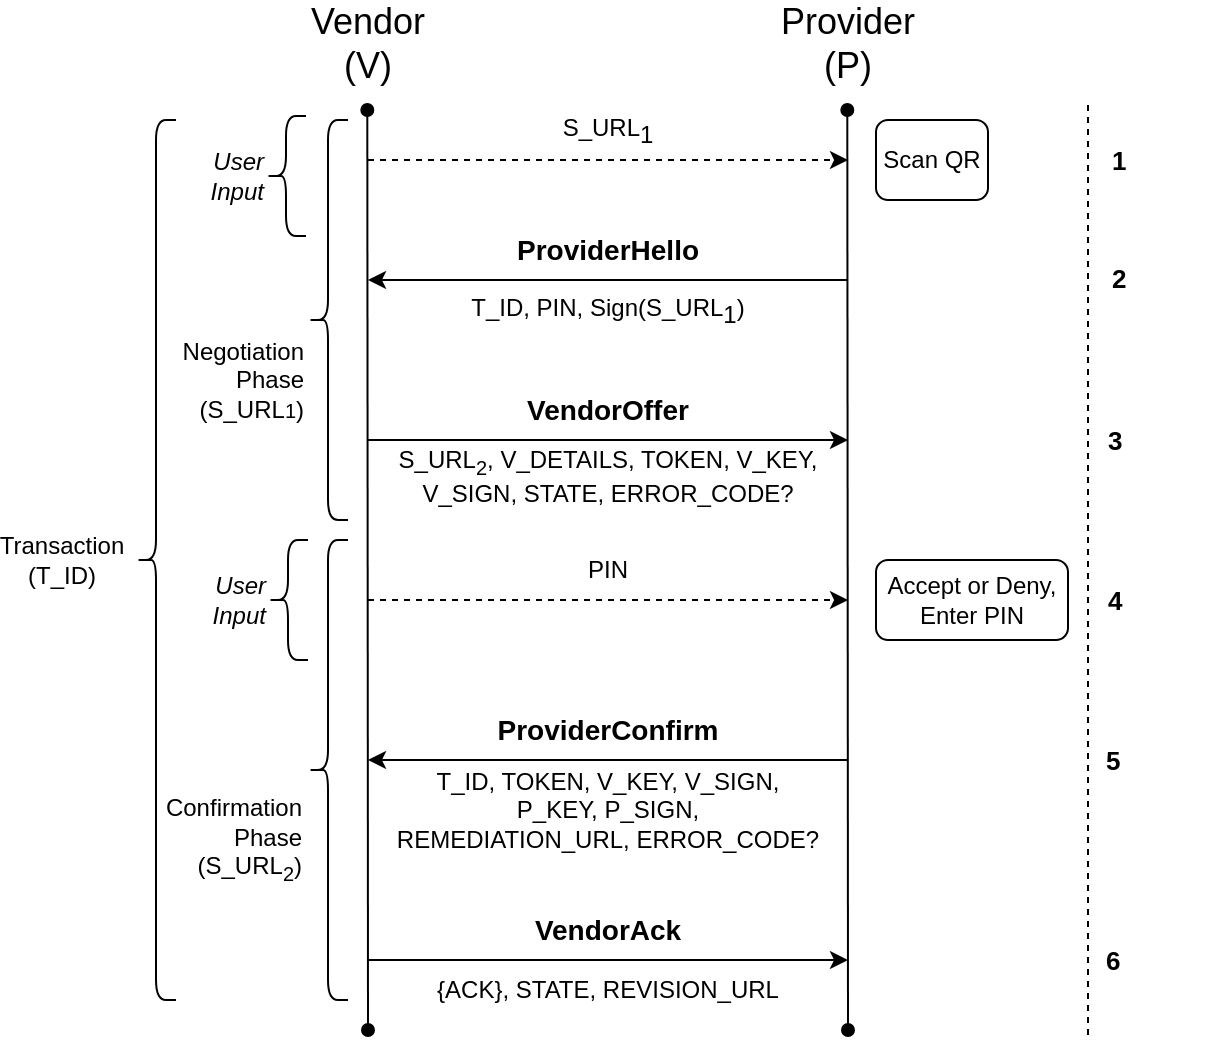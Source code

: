 <mxfile>
    <diagram id="8Rh75xTKgCq31xlRiyRK" name="transaction">
        <mxGraphModel dx="1474" dy="682" grid="1" gridSize="10" guides="1" tooltips="1" connect="1" arrows="1" fold="1" page="1" pageScale="1" pageWidth="827" pageHeight="1169" math="0" shadow="0">
            <root>
                <mxCell id="0"/>
                <mxCell id="1" parent="0"/>
                <mxCell id="4S6udo5-48mWSQfhHJvI-1" value="" style="endArrow=oval;html=1;rounded=0;startArrow=oval;startFill=1;endFill=1;" parent="1" edge="1">
                    <mxGeometry width="50" height="50" relative="1" as="geometry">
                        <mxPoint x="160" y="535" as="sourcePoint"/>
                        <mxPoint x="159.66" y="75" as="targetPoint"/>
                    </mxGeometry>
                </mxCell>
                <mxCell id="4S6udo5-48mWSQfhHJvI-2" value="" style="endArrow=oval;html=1;rounded=0;startArrow=oval;startFill=1;endFill=1;" parent="1" edge="1">
                    <mxGeometry width="50" height="50" relative="1" as="geometry">
                        <mxPoint x="400" y="535" as="sourcePoint"/>
                        <mxPoint x="399.66" y="75" as="targetPoint"/>
                    </mxGeometry>
                </mxCell>
                <mxCell id="4S6udo5-48mWSQfhHJvI-3" value="Vendor (V)" style="text;html=1;strokeColor=none;fillColor=none;align=center;verticalAlign=middle;whiteSpace=wrap;rounded=0;fontSize=18;" parent="1" vertex="1">
                    <mxGeometry x="130" y="27" width="60" height="30" as="geometry"/>
                </mxCell>
                <mxCell id="4S6udo5-48mWSQfhHJvI-4" value="Provider&lt;br&gt;(P)" style="text;html=1;strokeColor=none;fillColor=none;align=center;verticalAlign=middle;whiteSpace=wrap;rounded=0;fontSize=18;" parent="1" vertex="1">
                    <mxGeometry x="370" y="27" width="60" height="30" as="geometry"/>
                </mxCell>
                <mxCell id="4S6udo5-48mWSQfhHJvI-5" value="" style="endArrow=classic;html=1;rounded=0;fontSize=18;dashed=1;" parent="1" edge="1">
                    <mxGeometry width="50" height="50" relative="1" as="geometry">
                        <mxPoint x="160" y="100" as="sourcePoint"/>
                        <mxPoint x="400" y="100" as="targetPoint"/>
                    </mxGeometry>
                </mxCell>
                <mxCell id="4S6udo5-48mWSQfhHJvI-6" value="S_URL&lt;sub style=&quot;font-size: 12px;&quot;&gt;1&lt;/sub&gt;" style="text;html=1;strokeColor=none;fillColor=none;align=center;verticalAlign=middle;whiteSpace=wrap;rounded=0;fontSize=12;" parent="1" vertex="1">
                    <mxGeometry x="250" y="70" width="60" height="30" as="geometry"/>
                </mxCell>
                <mxCell id="4S6udo5-48mWSQfhHJvI-7" value="" style="endArrow=classic;html=1;rounded=0;fontSize=12;" parent="1" edge="1">
                    <mxGeometry width="50" height="50" relative="1" as="geometry">
                        <mxPoint x="400" y="160" as="sourcePoint"/>
                        <mxPoint x="160" y="160" as="targetPoint"/>
                    </mxGeometry>
                </mxCell>
                <mxCell id="4S6udo5-48mWSQfhHJvI-8" value="&lt;b&gt;&lt;font style=&quot;font-size: 14px;&quot;&gt;ProviderHello&lt;/font&gt;&lt;/b&gt;" style="text;html=1;strokeColor=none;fillColor=none;align=center;verticalAlign=middle;whiteSpace=wrap;rounded=0;fontSize=12;" parent="1" vertex="1">
                    <mxGeometry x="250" y="130" width="60" height="30" as="geometry"/>
                </mxCell>
                <mxCell id="4S6udo5-48mWSQfhHJvI-9" value="T_ID, PIN, Sign(S_URL&lt;sub style=&quot;font-size: 12px;&quot;&gt;1&lt;/sub&gt;)" style="text;html=1;strokeColor=none;fillColor=none;align=center;verticalAlign=middle;whiteSpace=wrap;rounded=0;fontSize=12;" parent="1" vertex="1">
                    <mxGeometry x="195" y="160" width="170" height="30" as="geometry"/>
                </mxCell>
                <mxCell id="4S6udo5-48mWSQfhHJvI-11" value="" style="endArrow=classic;html=1;rounded=0;fontSize=14;" parent="1" edge="1">
                    <mxGeometry width="50" height="50" relative="1" as="geometry">
                        <mxPoint x="160" y="240" as="sourcePoint"/>
                        <mxPoint x="400" y="240" as="targetPoint"/>
                    </mxGeometry>
                </mxCell>
                <mxCell id="4S6udo5-48mWSQfhHJvI-12" value="&lt;b&gt;&lt;font style=&quot;font-size: 14px;&quot;&gt;VendorOffer&lt;/font&gt;&lt;/b&gt;" style="text;html=1;strokeColor=none;fillColor=none;align=center;verticalAlign=middle;whiteSpace=wrap;rounded=0;fontSize=12;" parent="1" vertex="1">
                    <mxGeometry x="250" y="210" width="60" height="30" as="geometry"/>
                </mxCell>
                <mxCell id="4S6udo5-48mWSQfhHJvI-13" value="S_URL&lt;sub&gt;2&lt;/sub&gt;, V_DETAILS, TOKEN, V_KEY, V_SIGN, STATE, ERROR_CODE?" style="text;html=1;strokeColor=none;fillColor=none;align=center;verticalAlign=middle;whiteSpace=wrap;rounded=0;fontSize=12;" parent="1" vertex="1">
                    <mxGeometry x="170" y="243" width="220" height="30" as="geometry"/>
                </mxCell>
                <mxCell id="4S6udo5-48mWSQfhHJvI-15" value="" style="endArrow=classic;html=1;rounded=0;fontSize=14;" parent="1" edge="1">
                    <mxGeometry width="50" height="50" relative="1" as="geometry">
                        <mxPoint x="400" y="400" as="sourcePoint"/>
                        <mxPoint x="160" y="400" as="targetPoint"/>
                    </mxGeometry>
                </mxCell>
                <mxCell id="4S6udo5-48mWSQfhHJvI-16" value="" style="endArrow=classic;html=1;rounded=0;fontSize=18;dashed=1;" parent="1" edge="1">
                    <mxGeometry width="50" height="50" relative="1" as="geometry">
                        <mxPoint x="160" y="320" as="sourcePoint"/>
                        <mxPoint x="400.0" y="320" as="targetPoint"/>
                    </mxGeometry>
                </mxCell>
                <mxCell id="4S6udo5-48mWSQfhHJvI-17" value="PIN" style="text;html=1;strokeColor=none;fillColor=none;align=center;verticalAlign=middle;whiteSpace=wrap;rounded=0;fontSize=12;" parent="1" vertex="1">
                    <mxGeometry x="250" y="290" width="60" height="30" as="geometry"/>
                </mxCell>
                <mxCell id="4S6udo5-48mWSQfhHJvI-18" value="Scan QR" style="rounded=1;whiteSpace=wrap;html=1;fontSize=12;" parent="1" vertex="1">
                    <mxGeometry x="414" y="80" width="56" height="40" as="geometry"/>
                </mxCell>
                <mxCell id="4S6udo5-48mWSQfhHJvI-19" value="Accept or Deny,&lt;br&gt;Enter PIN" style="rounded=1;whiteSpace=wrap;html=1;fontSize=12;" parent="1" vertex="1">
                    <mxGeometry x="414" y="300" width="96" height="40" as="geometry"/>
                </mxCell>
                <mxCell id="4S6udo5-48mWSQfhHJvI-21" value="&lt;b&gt;&lt;font style=&quot;font-size: 14px;&quot;&gt;ProviderConfirm&lt;/font&gt;&lt;/b&gt;" style="text;html=1;strokeColor=none;fillColor=none;align=center;verticalAlign=middle;whiteSpace=wrap;rounded=0;fontSize=12;" parent="1" vertex="1">
                    <mxGeometry x="250" y="370" width="60" height="30" as="geometry"/>
                </mxCell>
                <mxCell id="4S6udo5-48mWSQfhHJvI-22" value="T_ID, TOKEN, V_KEY, V_SIGN, P_KEY, P_SIGN, REMEDIATION_URL,&amp;nbsp;ERROR_CODE?" style="text;html=1;strokeColor=none;fillColor=none;align=center;verticalAlign=middle;whiteSpace=wrap;rounded=0;fontSize=12;" parent="1" vertex="1">
                    <mxGeometry x="180" y="410" width="200" height="30" as="geometry"/>
                </mxCell>
                <mxCell id="4S6udo5-48mWSQfhHJvI-23" value="" style="endArrow=classic;html=1;rounded=0;fontSize=14;" parent="1" edge="1">
                    <mxGeometry width="50" height="50" relative="1" as="geometry">
                        <mxPoint x="160" y="500" as="sourcePoint"/>
                        <mxPoint x="400" y="500" as="targetPoint"/>
                    </mxGeometry>
                </mxCell>
                <mxCell id="4S6udo5-48mWSQfhHJvI-25" value="&lt;b&gt;&lt;font style=&quot;font-size: 14px;&quot;&gt;VendorAck&lt;/font&gt;&lt;/b&gt;" style="text;html=1;strokeColor=none;fillColor=none;align=center;verticalAlign=middle;whiteSpace=wrap;rounded=0;fontSize=12;" parent="1" vertex="1">
                    <mxGeometry x="250" y="470" width="60" height="30" as="geometry"/>
                </mxCell>
                <mxCell id="4S6udo5-48mWSQfhHJvI-26" value="{ACK}, STATE, REVISION_URL" style="text;html=1;strokeColor=none;fillColor=none;align=center;verticalAlign=middle;whiteSpace=wrap;rounded=0;fontSize=12;" parent="1" vertex="1">
                    <mxGeometry x="170" y="500" width="220" height="30" as="geometry"/>
                </mxCell>
                <mxCell id="4S6udo5-48mWSQfhHJvI-27" value="" style="shape=curlyBracket;whiteSpace=wrap;html=1;rounded=1;fontSize=12;" parent="1" vertex="1">
                    <mxGeometry x="130" y="80" width="20" height="200" as="geometry"/>
                </mxCell>
                <mxCell id="4S6udo5-48mWSQfhHJvI-29" value="Negotiation&lt;br&gt;Phase&lt;br&gt;(S_URL&lt;span style=&quot;font-size: 10px;&quot;&gt;1&lt;/span&gt;)" style="text;html=1;strokeColor=none;fillColor=none;align=right;verticalAlign=middle;whiteSpace=wrap;rounded=0;fontSize=12;" parent="1" vertex="1">
                    <mxGeometry x="70" y="195" width="60" height="30" as="geometry"/>
                </mxCell>
                <mxCell id="4S6udo5-48mWSQfhHJvI-30" value="" style="shape=curlyBracket;whiteSpace=wrap;html=1;rounded=1;fontSize=12;" parent="1" vertex="1">
                    <mxGeometry x="130" y="290" width="20" height="230" as="geometry"/>
                </mxCell>
                <mxCell id="4S6udo5-48mWSQfhHJvI-31" value="Confirmation&lt;br&gt;Phase&lt;br&gt;(S_URL&lt;sub&gt;2&lt;/sub&gt;)" style="text;html=1;strokeColor=none;fillColor=none;align=right;verticalAlign=middle;whiteSpace=wrap;rounded=0;fontSize=12;" parent="1" vertex="1">
                    <mxGeometry x="69" y="425" width="60" height="30" as="geometry"/>
                </mxCell>
                <mxCell id="4S6udo5-48mWSQfhHJvI-32" value="" style="shape=curlyBracket;whiteSpace=wrap;html=1;rounded=1;fontSize=12;" parent="1" vertex="1">
                    <mxGeometry x="44" y="80" width="20" height="440" as="geometry"/>
                </mxCell>
                <mxCell id="4S6udo5-48mWSQfhHJvI-33" value="Transaction&lt;br&gt;(T_ID)" style="text;html=1;strokeColor=none;fillColor=none;align=center;verticalAlign=middle;whiteSpace=wrap;rounded=0;fontSize=12;" parent="1" vertex="1">
                    <mxGeometry x="-23" y="285" width="60" height="30" as="geometry"/>
                </mxCell>
                <mxCell id="2" value="" style="shape=curlyBracket;whiteSpace=wrap;html=1;rounded=1;fontSize=12;" parent="1" vertex="1">
                    <mxGeometry x="109" y="78" width="20" height="60" as="geometry"/>
                </mxCell>
                <mxCell id="3" value="User&lt;br&gt;Input" style="text;html=1;strokeColor=none;fillColor=none;align=right;verticalAlign=middle;whiteSpace=wrap;rounded=0;fontSize=12;fontStyle=2" parent="1" vertex="1">
                    <mxGeometry x="50" y="93" width="60" height="30" as="geometry"/>
                </mxCell>
                <mxCell id="4" value="" style="shape=curlyBracket;whiteSpace=wrap;html=1;rounded=1;fontSize=12;" parent="1" vertex="1">
                    <mxGeometry x="110" y="290" width="20" height="60" as="geometry"/>
                </mxCell>
                <mxCell id="5" value="User&lt;br&gt;Input" style="text;html=1;strokeColor=none;fillColor=none;align=right;verticalAlign=middle;whiteSpace=wrap;rounded=0;fontSize=12;fontStyle=2" parent="1" vertex="1">
                    <mxGeometry x="51" y="305" width="60" height="30" as="geometry"/>
                </mxCell>
                <mxCell id="6" value="&lt;b style=&quot;font-size: 13px;&quot;&gt;1&lt;/b&gt;" style="text;html=1;strokeColor=none;fillColor=none;align=left;verticalAlign=middle;whiteSpace=wrap;rounded=0;fontSize=13;" parent="1" vertex="1">
                    <mxGeometry x="530" y="85" width="50" height="30" as="geometry"/>
                </mxCell>
                <mxCell id="8" value="" style="endArrow=none;dashed=1;html=1;" parent="1" edge="1">
                    <mxGeometry width="50" height="50" relative="1" as="geometry">
                        <mxPoint x="520" y="537.5" as="sourcePoint"/>
                        <mxPoint x="520" y="72.5" as="targetPoint"/>
                    </mxGeometry>
                </mxCell>
                <mxCell id="9" value="&lt;b style=&quot;font-size: 13px;&quot;&gt;2&lt;/b&gt;" style="text;html=1;strokeColor=none;fillColor=none;align=left;verticalAlign=middle;whiteSpace=wrap;rounded=0;fontSize=13;" parent="1" vertex="1">
                    <mxGeometry x="530" y="144" width="50" height="30" as="geometry"/>
                </mxCell>
                <mxCell id="10" value="&lt;b style=&quot;font-size: 13px;&quot;&gt;3&lt;/b&gt;" style="text;html=1;strokeColor=none;fillColor=none;align=left;verticalAlign=middle;whiteSpace=wrap;rounded=0;fontSize=13;" parent="1" vertex="1">
                    <mxGeometry x="528" y="225" width="50" height="30" as="geometry"/>
                </mxCell>
                <mxCell id="11" value="&lt;b style=&quot;font-size: 13px;&quot;&gt;4&lt;/b&gt;" style="text;html=1;strokeColor=none;fillColor=none;align=left;verticalAlign=middle;whiteSpace=wrap;rounded=0;fontSize=13;" parent="1" vertex="1">
                    <mxGeometry x="528" y="305" width="50" height="30" as="geometry"/>
                </mxCell>
                <mxCell id="12" value="&lt;b style=&quot;font-size: 13px;&quot;&gt;5&lt;/b&gt;" style="text;html=1;strokeColor=none;fillColor=none;align=left;verticalAlign=middle;whiteSpace=wrap;rounded=0;fontSize=13;" parent="1" vertex="1">
                    <mxGeometry x="527" y="385" width="50" height="30" as="geometry"/>
                </mxCell>
                <mxCell id="13" value="&lt;b style=&quot;font-size: 13px;&quot;&gt;6&lt;/b&gt;" style="text;html=1;strokeColor=none;fillColor=none;align=left;verticalAlign=middle;whiteSpace=wrap;rounded=0;fontSize=13;" parent="1" vertex="1">
                    <mxGeometry x="527" y="485" width="50" height="30" as="geometry"/>
                </mxCell>
            </root>
        </mxGraphModel>
    </diagram>
    <diagram id="n3SqDo1spduCsQsH3ub5" name="vendor-remediation">
        <mxGraphModel dx="1409" dy="682" grid="1" gridSize="10" guides="1" tooltips="1" connect="1" arrows="1" fold="1" page="1" pageScale="1" pageWidth="827" pageHeight="1169" math="0" shadow="0">
            <root>
                <mxCell id="0"/>
                <mxCell id="1" parent="0"/>
                <mxCell id="GJk157rwJC61G22ALcTW-1" value="" style="endArrow=oval;html=1;rounded=0;startArrow=oval;startFill=1;endFill=1;" parent="1" edge="1">
                    <mxGeometry width="50" height="50" relative="1" as="geometry">
                        <mxPoint x="110" y="280" as="sourcePoint"/>
                        <mxPoint x="109.66" y="105" as="targetPoint"/>
                    </mxGeometry>
                </mxCell>
                <mxCell id="GJk157rwJC61G22ALcTW-2" value="" style="endArrow=oval;html=1;rounded=0;startArrow=oval;startFill=1;endFill=1;" parent="1" edge="1">
                    <mxGeometry width="50" height="50" relative="1" as="geometry">
                        <mxPoint x="350" y="280" as="sourcePoint"/>
                        <mxPoint x="349.66" y="105" as="targetPoint"/>
                    </mxGeometry>
                </mxCell>
                <mxCell id="GJk157rwJC61G22ALcTW-3" value="V" style="text;html=1;strokeColor=none;fillColor=none;align=center;verticalAlign=middle;whiteSpace=wrap;rounded=0;fontSize=18;" parent="1" vertex="1">
                    <mxGeometry x="80" y="70" width="60" height="30" as="geometry"/>
                </mxCell>
                <mxCell id="GJk157rwJC61G22ALcTW-4" value="P" style="text;html=1;strokeColor=none;fillColor=none;align=center;verticalAlign=middle;whiteSpace=wrap;rounded=0;fontSize=18;" parent="1" vertex="1">
                    <mxGeometry x="320" y="70" width="60" height="30" as="geometry"/>
                </mxCell>
                <mxCell id="GJk157rwJC61G22ALcTW-5" value="" style="endArrow=classic;html=1;rounded=0;fontSize=12;" parent="1" edge="1">
                    <mxGeometry width="50" height="50" relative="1" as="geometry">
                        <mxPoint x="110" y="140" as="sourcePoint"/>
                        <mxPoint x="350" y="140" as="targetPoint"/>
                    </mxGeometry>
                </mxCell>
                <mxCell id="GJk157rwJC61G22ALcTW-6" value="&lt;b&gt;&lt;font style=&quot;font-size: 14px;&quot;&gt;VendorRemediation&lt;br&gt;&lt;/font&gt;&lt;/b&gt;" style="text;html=1;strokeColor=none;fillColor=none;align=center;verticalAlign=middle;whiteSpace=wrap;rounded=0;fontSize=12;" parent="1" vertex="1">
                    <mxGeometry x="155" y="110" width="140" height="30" as="geometry"/>
                </mxCell>
                <mxCell id="GJk157rwJC61G22ALcTW-7" value="T_ID, V_CHALL, Sign(REMEDIATION_URL), CHANGE_VERB, [Enc(TOKEN)]" style="text;html=1;strokeColor=none;fillColor=none;align=center;verticalAlign=middle;whiteSpace=wrap;rounded=0;fontSize=12;" parent="1" vertex="1">
                    <mxGeometry x="120" y="140" width="210" height="50" as="geometry"/>
                </mxCell>
                <mxCell id="GJk157rwJC61G22ALcTW-14" value="" style="endArrow=classic;html=1;rounded=0;fontSize=12;" parent="1" edge="1">
                    <mxGeometry width="50" height="50" relative="1" as="geometry">
                        <mxPoint x="349" y="230" as="sourcePoint"/>
                        <mxPoint x="109" y="230" as="targetPoint"/>
                    </mxGeometry>
                </mxCell>
                <mxCell id="GJk157rwJC61G22ALcTW-15" value="&lt;b&gt;&lt;font style=&quot;font-size: 14px;&quot;&gt;ProviderAck&lt;br&gt;&lt;/font&gt;&lt;/b&gt;" style="text;html=1;strokeColor=none;fillColor=none;align=center;verticalAlign=middle;whiteSpace=wrap;rounded=0;fontSize=12;" parent="1" vertex="1">
                    <mxGeometry x="195" y="200" width="60" height="30" as="geometry"/>
                </mxCell>
                <mxCell id="GJk157rwJC61G22ALcTW-16" value="{ACK}, Sign(V_CHALL), [Sign(TOKEN)]" style="text;html=1;strokeColor=none;fillColor=none;align=center;verticalAlign=middle;whiteSpace=wrap;rounded=0;fontSize=12;" parent="1" vertex="1">
                    <mxGeometry x="135" y="230" width="190" height="30" as="geometry"/>
                </mxCell>
                <mxCell id="GJk157rwJC61G22ALcTW-17" value="" style="shape=curlyBracket;whiteSpace=wrap;html=1;rounded=1;flipH=0;fontSize=12;" parent="1" vertex="1">
                    <mxGeometry x="80" y="130" width="20" height="115" as="geometry"/>
                </mxCell>
                <mxCell id="GJk157rwJC61G22ALcTW-18" value="Token Remediation Phase&lt;br&gt;(REMEDIATION_URL)" style="text;html=1;strokeColor=none;fillColor=none;align=right;verticalAlign=middle;whiteSpace=wrap;rounded=0;fontSize=12;" parent="1" vertex="1">
                    <mxGeometry x="-50" y="165.5" width="130" height="42.5" as="geometry"/>
                </mxCell>
                <mxCell id="bCpwoRrvONR22wdCn11X-1" value="&lt;b style=&quot;font-size: 13px;&quot;&gt;1&lt;/b&gt;" style="text;html=1;strokeColor=none;fillColor=none;align=left;verticalAlign=middle;whiteSpace=wrap;rounded=0;fontSize=13;" vertex="1" parent="1">
                    <mxGeometry x="389" y="125" width="50" height="30" as="geometry"/>
                </mxCell>
                <mxCell id="bCpwoRrvONR22wdCn11X-2" value="" style="endArrow=none;dashed=1;html=1;" edge="1" parent="1">
                    <mxGeometry width="50" height="50" relative="1" as="geometry">
                        <mxPoint x="380" y="263" as="sourcePoint"/>
                        <mxPoint x="380" y="113" as="targetPoint"/>
                    </mxGeometry>
                </mxCell>
                <mxCell id="bCpwoRrvONR22wdCn11X-3" value="&lt;b style=&quot;font-size: 13px;&quot;&gt;2&lt;/b&gt;" style="text;html=1;strokeColor=none;fillColor=none;align=left;verticalAlign=middle;whiteSpace=wrap;rounded=0;fontSize=13;" vertex="1" parent="1">
                    <mxGeometry x="389" y="217" width="50" height="30" as="geometry"/>
                </mxCell>
            </root>
        </mxGraphModel>
    </diagram>
    <diagram id="BJxdPWhrc124KGzjdr-b" name="provider-revision">
        <mxGraphModel dx="-108" dy="758" grid="1" gridSize="10" guides="1" tooltips="1" connect="1" arrows="1" fold="1" page="1" pageScale="1" pageWidth="827" pageHeight="1169" math="0" shadow="0">
            <root>
                <mxCell id="0"/>
                <mxCell id="1" parent="0"/>
                <mxCell id="BUyxELpNQ_CBDmK3M62N-1" value="" style="endArrow=oval;html=1;rounded=0;startArrow=oval;startFill=1;endFill=1;" edge="1" parent="1">
                    <mxGeometry width="50" height="50" relative="1" as="geometry">
                        <mxPoint x="1001" y="270" as="sourcePoint"/>
                        <mxPoint x="1000.66" y="95" as="targetPoint"/>
                    </mxGeometry>
                </mxCell>
                <mxCell id="BUyxELpNQ_CBDmK3M62N-2" value="" style="endArrow=oval;html=1;rounded=0;startArrow=oval;startFill=1;endFill=1;" edge="1" parent="1">
                    <mxGeometry width="50" height="50" relative="1" as="geometry">
                        <mxPoint x="1241" y="270" as="sourcePoint"/>
                        <mxPoint x="1240.66" y="95" as="targetPoint"/>
                    </mxGeometry>
                </mxCell>
                <mxCell id="BUyxELpNQ_CBDmK3M62N-3" value="V" style="text;html=1;strokeColor=none;fillColor=none;align=center;verticalAlign=middle;whiteSpace=wrap;rounded=0;fontSize=18;" vertex="1" parent="1">
                    <mxGeometry x="971" y="60" width="60" height="30" as="geometry"/>
                </mxCell>
                <mxCell id="BUyxELpNQ_CBDmK3M62N-4" value="P" style="text;html=1;strokeColor=none;fillColor=none;align=center;verticalAlign=middle;whiteSpace=wrap;rounded=0;fontSize=18;" vertex="1" parent="1">
                    <mxGeometry x="1211" y="60" width="60" height="30" as="geometry"/>
                </mxCell>
                <mxCell id="BUyxELpNQ_CBDmK3M62N-5" value="" style="endArrow=classic;html=1;rounded=0;fontSize=12;" edge="1" parent="1">
                    <mxGeometry width="50" height="50" relative="1" as="geometry">
                        <mxPoint x="1241" y="131.111" as="sourcePoint"/>
                        <mxPoint x="1001" y="131.111" as="targetPoint"/>
                    </mxGeometry>
                </mxCell>
                <mxCell id="BUyxELpNQ_CBDmK3M62N-6" value="&lt;b&gt;&lt;font style=&quot;font-size: 14px;&quot;&gt;ProviderRevision&lt;br&gt;&lt;/font&gt;&lt;/b&gt;" style="text;html=1;strokeColor=none;fillColor=none;align=center;verticalAlign=middle;whiteSpace=wrap;rounded=0;fontSize=12;" vertex="1" parent="1">
                    <mxGeometry x="1046" y="100" width="140" height="30" as="geometry"/>
                </mxCell>
                <mxCell id="BUyxELpNQ_CBDmK3M62N-7" value="T_ID, P_CHALL, Sign(REVISION_URL), REVISION_VERB, [MOD_STATUS], [Enc(TOKEN)]" style="text;html=1;strokeColor=none;fillColor=none;align=center;verticalAlign=middle;whiteSpace=wrap;rounded=0;fontSize=12;" vertex="1" parent="1">
                    <mxGeometry x="1000" y="130" width="240" height="60" as="geometry"/>
                </mxCell>
                <mxCell id="BUyxELpNQ_CBDmK3M62N-8" value="" style="endArrow=classic;html=1;rounded=0;fontSize=12;" edge="1" parent="1">
                    <mxGeometry width="50" height="50" relative="1" as="geometry">
                        <mxPoint x="1000" y="226.111" as="sourcePoint"/>
                        <mxPoint x="1240" y="226.111" as="targetPoint"/>
                    </mxGeometry>
                </mxCell>
                <mxCell id="BUyxELpNQ_CBDmK3M62N-9" value="&lt;b&gt;&lt;font style=&quot;font-size: 14px;&quot;&gt;ProviderAck&lt;br&gt;&lt;/font&gt;&lt;/b&gt;" style="text;html=1;strokeColor=none;fillColor=none;align=center;verticalAlign=middle;whiteSpace=wrap;rounded=0;fontSize=12;" vertex="1" parent="1">
                    <mxGeometry x="1086" y="195" width="60" height="30" as="geometry"/>
                </mxCell>
                <mxCell id="BUyxELpNQ_CBDmK3M62N-10" value="{ACK}, Sign(V_CHALL), SUCCESS" style="text;html=1;strokeColor=none;fillColor=none;align=center;verticalAlign=middle;whiteSpace=wrap;rounded=0;fontSize=12;" vertex="1" parent="1">
                    <mxGeometry x="1026" y="225" width="190" height="30" as="geometry"/>
                </mxCell>
                <mxCell id="BUyxELpNQ_CBDmK3M62N-11" value="" style="shape=curlyBracket;whiteSpace=wrap;html=1;rounded=1;flipH=0;fontSize=12;" vertex="1" parent="1">
                    <mxGeometry x="971" y="120" width="20" height="115" as="geometry"/>
                </mxCell>
                <mxCell id="BUyxELpNQ_CBDmK3M62N-12" value="Token Revision Phase&lt;br&gt;(REVISION_URL)" style="text;html=1;strokeColor=none;fillColor=none;align=right;verticalAlign=middle;whiteSpace=wrap;rounded=0;fontSize=12;" vertex="1" parent="1">
                    <mxGeometry x="860" y="155.5" width="111" height="42.5" as="geometry"/>
                </mxCell>
                <mxCell id="BUyxELpNQ_CBDmK3M62N-13" value="&lt;b style=&quot;font-size: 13px;&quot;&gt;1&lt;/b&gt;" style="text;html=1;strokeColor=none;fillColor=none;align=left;verticalAlign=middle;whiteSpace=wrap;rounded=0;fontSize=13;" vertex="1" parent="1">
                    <mxGeometry x="1280" y="115" width="50" height="30" as="geometry"/>
                </mxCell>
                <mxCell id="BUyxELpNQ_CBDmK3M62N-14" value="" style="endArrow=none;dashed=1;html=1;" edge="1" parent="1">
                    <mxGeometry width="50" height="50" relative="1" as="geometry">
                        <mxPoint x="1271" y="253" as="sourcePoint"/>
                        <mxPoint x="1271" y="103" as="targetPoint"/>
                    </mxGeometry>
                </mxCell>
                <mxCell id="BUyxELpNQ_CBDmK3M62N-15" value="&lt;b style=&quot;font-size: 13px;&quot;&gt;2&lt;/b&gt;" style="text;html=1;strokeColor=none;fillColor=none;align=left;verticalAlign=middle;whiteSpace=wrap;rounded=0;fontSize=13;" vertex="1" parent="1">
                    <mxGeometry x="1280" y="212" width="50" height="30" as="geometry"/>
                </mxCell>
            </root>
        </mxGraphModel>
    </diagram>
</mxfile>